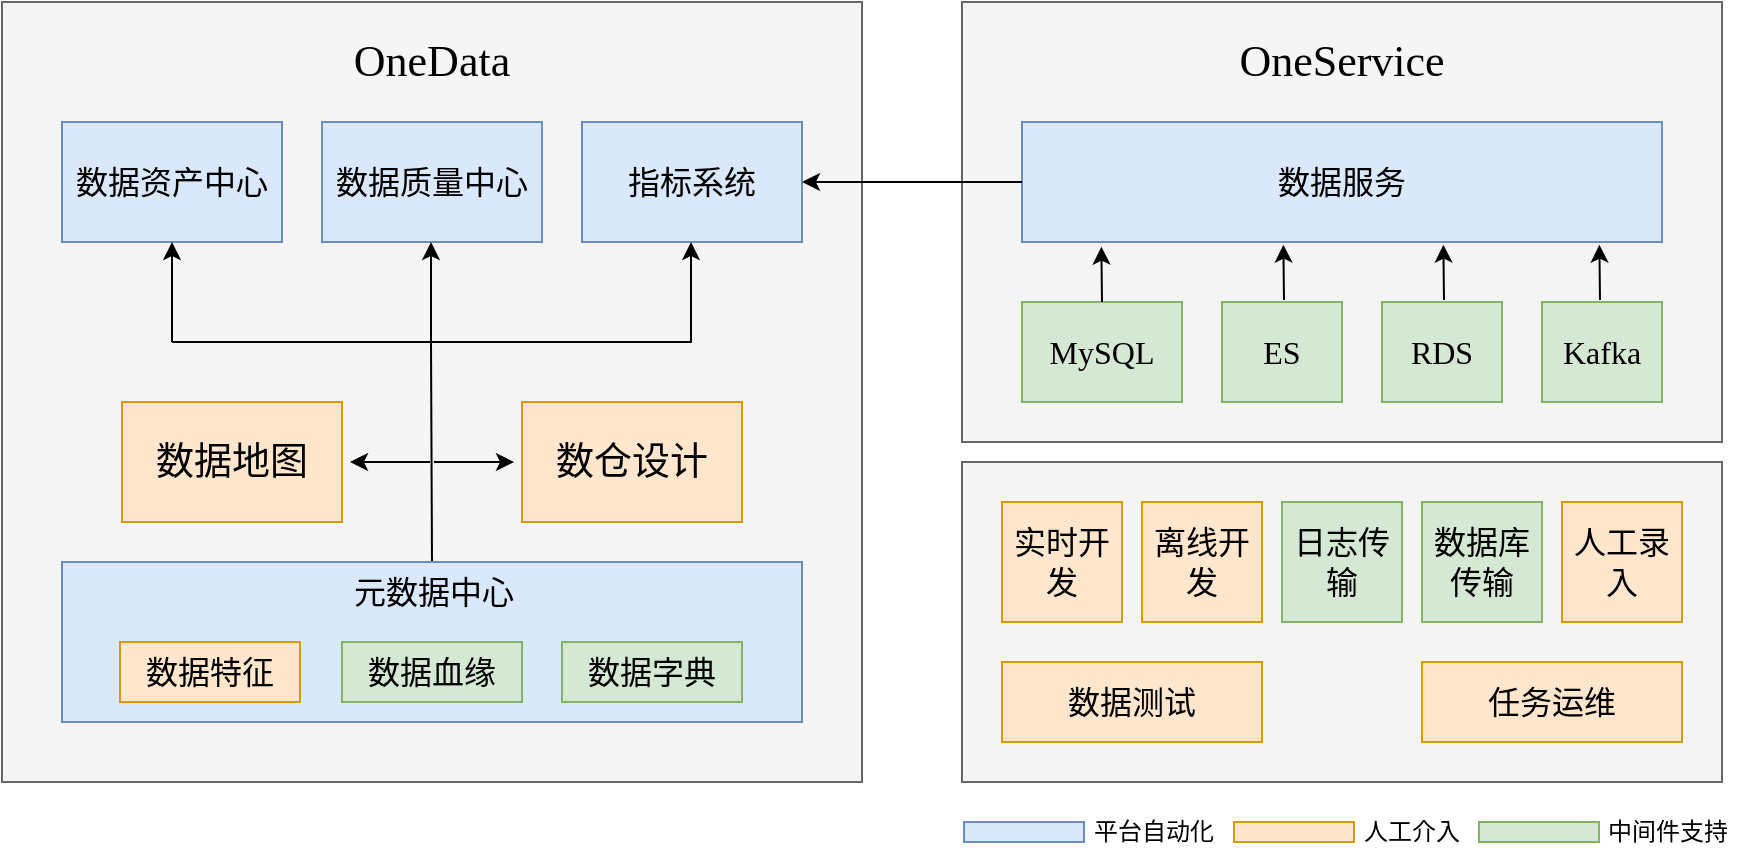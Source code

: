 <mxfile version="15.8.7" type="device"><diagram id="CL54ajLC9079X5xLNVSx" name="第 1 页"><mxGraphModel dx="1752" dy="666" grid="1" gridSize="10" guides="1" tooltips="1" connect="1" arrows="1" fold="1" page="1" pageScale="1" pageWidth="827" pageHeight="1169" math="0" shadow="0"><root><mxCell id="0"/><mxCell id="1" parent="0"/><mxCell id="7Nay_7tcOaBACnbDXZNa-43" value="" style="rounded=0;whiteSpace=wrap;html=1;fontFamily=Comic Sans MS;fontSize=16;fillColor=#f5f5f5;fontColor=#333333;strokeColor=#666666;" vertex="1" parent="1"><mxGeometry x="470" y="360" width="380" height="160" as="geometry"/></mxCell><mxCell id="7Nay_7tcOaBACnbDXZNa-22" value="" style="rounded=0;whiteSpace=wrap;html=1;fontFamily=Comic Sans MS;fontSize=16;fillColor=#f5f5f5;fontColor=#333333;strokeColor=#666666;" vertex="1" parent="1"><mxGeometry x="-10" y="130" width="430" height="390" as="geometry"/></mxCell><mxCell id="7Nay_7tcOaBACnbDXZNa-2" value="OneData" style="text;html=1;strokeColor=none;fillColor=none;align=center;verticalAlign=middle;whiteSpace=wrap;rounded=0;fontFamily=Comic Sans MS;fontSize=22;" vertex="1" parent="1"><mxGeometry x="150" y="140" width="110" height="40" as="geometry"/></mxCell><mxCell id="7Nay_7tcOaBACnbDXZNa-3" value="&lt;span style=&quot;font-size: 16px&quot;&gt;数据资产中心&lt;/span&gt;" style="rounded=0;whiteSpace=wrap;html=1;fontFamily=Comic Sans MS;fontSize=19;fillColor=#dae8fc;strokeColor=#6c8ebf;" vertex="1" parent="1"><mxGeometry x="20" y="190" width="110" height="60" as="geometry"/></mxCell><mxCell id="7Nay_7tcOaBACnbDXZNa-4" value="数据质量中心" style="rounded=0;whiteSpace=wrap;html=1;fontFamily=Comic Sans MS;fontSize=16;fillColor=#dae8fc;strokeColor=#6c8ebf;" vertex="1" parent="1"><mxGeometry x="150" y="190" width="110" height="60" as="geometry"/></mxCell><mxCell id="7Nay_7tcOaBACnbDXZNa-6" value="&lt;font style=&quot;font-size: 16px&quot;&gt;指标系统&lt;/font&gt;" style="rounded=0;whiteSpace=wrap;html=1;fontFamily=Comic Sans MS;fontSize=16;fillColor=#dae8fc;strokeColor=#6c8ebf;" vertex="1" parent="1"><mxGeometry x="280" y="190" width="110" height="60" as="geometry"/></mxCell><mxCell id="7Nay_7tcOaBACnbDXZNa-8" value="" style="endArrow=classic;html=1;rounded=0;fontFamily=Comic Sans MS;fontSize=16;entryX=0.5;entryY=1;entryDx=0;entryDy=0;" edge="1" parent="1" target="7Nay_7tcOaBACnbDXZNa-3"><mxGeometry width="50" height="50" relative="1" as="geometry"><mxPoint x="75" y="300" as="sourcePoint"/><mxPoint x="-180" y="350" as="targetPoint"/></mxGeometry></mxCell><mxCell id="7Nay_7tcOaBACnbDXZNa-9" value="" style="endArrow=classic;html=1;rounded=0;fontFamily=Comic Sans MS;fontSize=16;entryX=0.5;entryY=1;entryDx=0;entryDy=0;" edge="1" parent="1"><mxGeometry width="50" height="50" relative="1" as="geometry"><mxPoint x="204.5" y="300" as="sourcePoint"/><mxPoint x="204.5" y="250" as="targetPoint"/></mxGeometry></mxCell><mxCell id="7Nay_7tcOaBACnbDXZNa-10" value="" style="endArrow=classic;html=1;rounded=0;fontFamily=Comic Sans MS;fontSize=16;entryX=0.5;entryY=1;entryDx=0;entryDy=0;" edge="1" parent="1"><mxGeometry width="50" height="50" relative="1" as="geometry"><mxPoint x="334.5" y="300" as="sourcePoint"/><mxPoint x="334.5" y="250" as="targetPoint"/></mxGeometry></mxCell><mxCell id="7Nay_7tcOaBACnbDXZNa-11" value="" style="endArrow=none;html=1;rounded=0;fontFamily=Comic Sans MS;fontSize=16;" edge="1" parent="1"><mxGeometry width="50" height="50" relative="1" as="geometry"><mxPoint x="75" y="300" as="sourcePoint"/><mxPoint x="335" y="300" as="targetPoint"/></mxGeometry></mxCell><mxCell id="7Nay_7tcOaBACnbDXZNa-12" value="" style="endArrow=none;html=1;rounded=0;fontFamily=Comic Sans MS;fontSize=16;" edge="1" parent="1"><mxGeometry width="50" height="50" relative="1" as="geometry"><mxPoint x="205" y="410" as="sourcePoint"/><mxPoint x="204.5" y="300" as="targetPoint"/></mxGeometry></mxCell><mxCell id="7Nay_7tcOaBACnbDXZNa-13" value="数据地图" style="rounded=0;whiteSpace=wrap;html=1;fontFamily=Comic Sans MS;fontSize=19;fillColor=#ffe6cc;strokeColor=#d79b00;" vertex="1" parent="1"><mxGeometry x="50" y="330" width="110" height="60" as="geometry"/></mxCell><mxCell id="7Nay_7tcOaBACnbDXZNa-14" value="" style="endArrow=classic;html=1;rounded=0;fontFamily=Comic Sans MS;fontSize=16;exitX=1;exitY=0.5;exitDx=0;exitDy=0;entryX=1;entryY=0.5;entryDx=0;entryDy=0;" edge="1" parent="1"><mxGeometry width="50" height="50" relative="1" as="geometry"><mxPoint x="204" y="360" as="sourcePoint"/><mxPoint x="164" y="360" as="targetPoint"/></mxGeometry></mxCell><mxCell id="7Nay_7tcOaBACnbDXZNa-15" value="数仓设计" style="rounded=0;whiteSpace=wrap;html=1;fontFamily=Comic Sans MS;fontSize=19;fillColor=#ffe6cc;strokeColor=#d79b00;" vertex="1" parent="1"><mxGeometry x="250" y="330" width="110" height="60" as="geometry"/></mxCell><mxCell id="7Nay_7tcOaBACnbDXZNa-16" value="" style="endArrow=classic;html=1;rounded=0;fontFamily=Comic Sans MS;fontSize=16;exitX=1;exitY=0.5;exitDx=0;exitDy=0;" edge="1" parent="1"><mxGeometry width="50" height="50" relative="1" as="geometry"><mxPoint x="206" y="360" as="sourcePoint"/><mxPoint x="246" y="360" as="targetPoint"/></mxGeometry></mxCell><mxCell id="7Nay_7tcOaBACnbDXZNa-17" value="" style="rounded=0;whiteSpace=wrap;html=1;fontFamily=Comic Sans MS;fontSize=16;fillColor=#dae8fc;strokeColor=#6c8ebf;" vertex="1" parent="1"><mxGeometry x="20" y="410" width="370" height="80" as="geometry"/></mxCell><mxCell id="7Nay_7tcOaBACnbDXZNa-18" value="元数据中心" style="text;html=1;strokeColor=none;fillColor=none;align=center;verticalAlign=middle;whiteSpace=wrap;rounded=0;fontFamily=Comic Sans MS;fontSize=16;" vertex="1" parent="1"><mxGeometry x="126" y="410" width="160" height="30" as="geometry"/></mxCell><mxCell id="7Nay_7tcOaBACnbDXZNa-19" value="数据特征" style="rounded=0;whiteSpace=wrap;html=1;fontFamily=Comic Sans MS;fontSize=16;fillColor=#ffe6cc;strokeColor=#d79b00;" vertex="1" parent="1"><mxGeometry x="49" y="450" width="90" height="30" as="geometry"/></mxCell><mxCell id="7Nay_7tcOaBACnbDXZNa-20" value="数据血缘" style="rounded=0;whiteSpace=wrap;html=1;fontFamily=Comic Sans MS;fontSize=16;fillColor=#d5e8d4;strokeColor=#82b366;" vertex="1" parent="1"><mxGeometry x="160" y="450" width="90" height="30" as="geometry"/></mxCell><mxCell id="7Nay_7tcOaBACnbDXZNa-21" value="数据字典" style="rounded=0;whiteSpace=wrap;html=1;fontFamily=Comic Sans MS;fontSize=16;fillColor=#d5e8d4;strokeColor=#82b366;" vertex="1" parent="1"><mxGeometry x="270" y="450" width="90" height="30" as="geometry"/></mxCell><mxCell id="7Nay_7tcOaBACnbDXZNa-23" value="" style="rounded=0;whiteSpace=wrap;html=1;fontFamily=Comic Sans MS;fontSize=16;fillColor=#f5f5f5;fontColor=#333333;strokeColor=#666666;" vertex="1" parent="1"><mxGeometry x="470" y="130" width="380" height="220" as="geometry"/></mxCell><mxCell id="7Nay_7tcOaBACnbDXZNa-24" value="OneService" style="text;html=1;strokeColor=none;fillColor=none;align=center;verticalAlign=middle;whiteSpace=wrap;rounded=0;fontFamily=Comic Sans MS;fontSize=22;" vertex="1" parent="1"><mxGeometry x="605" y="140" width="110" height="40" as="geometry"/></mxCell><mxCell id="7Nay_7tcOaBACnbDXZNa-25" value="数据服务" style="rounded=0;whiteSpace=wrap;html=1;fontFamily=Comic Sans MS;fontSize=16;fillColor=#dae8fc;strokeColor=#6c8ebf;" vertex="1" parent="1"><mxGeometry x="500" y="190" width="320" height="60" as="geometry"/></mxCell><mxCell id="7Nay_7tcOaBACnbDXZNa-26" value="" style="endArrow=classic;html=1;rounded=0;fontFamily=Comic Sans MS;fontSize=16;entryX=1;entryY=0.5;entryDx=0;entryDy=0;exitX=0;exitY=0.5;exitDx=0;exitDy=0;" edge="1" parent="1" source="7Nay_7tcOaBACnbDXZNa-25" target="7Nay_7tcOaBACnbDXZNa-6"><mxGeometry width="50" height="50" relative="1" as="geometry"><mxPoint x="390" y="690" as="sourcePoint"/><mxPoint x="440" y="640" as="targetPoint"/></mxGeometry></mxCell><mxCell id="7Nay_7tcOaBACnbDXZNa-27" value="MySQL" style="rounded=0;whiteSpace=wrap;html=1;fontFamily=Comic Sans MS;fontSize=16;fillColor=#d5e8d4;strokeColor=#82b366;" vertex="1" parent="1"><mxGeometry x="500" y="280" width="80" height="50" as="geometry"/></mxCell><mxCell id="7Nay_7tcOaBACnbDXZNa-29" value="ES" style="rounded=0;whiteSpace=wrap;html=1;fontFamily=Comic Sans MS;fontSize=16;fillColor=#d5e8d4;strokeColor=#82b366;" vertex="1" parent="1"><mxGeometry x="600" y="280" width="60" height="50" as="geometry"/></mxCell><mxCell id="7Nay_7tcOaBACnbDXZNa-30" value="RDS" style="rounded=0;whiteSpace=wrap;html=1;fontFamily=Comic Sans MS;fontSize=16;fillColor=#d5e8d4;strokeColor=#82b366;" vertex="1" parent="1"><mxGeometry x="680" y="280" width="60" height="50" as="geometry"/></mxCell><mxCell id="7Nay_7tcOaBACnbDXZNa-31" value="Kafka" style="rounded=0;whiteSpace=wrap;html=1;fontFamily=Comic Sans MS;fontSize=16;fillColor=#d5e8d4;strokeColor=#82b366;" vertex="1" parent="1"><mxGeometry x="760" y="280" width="60" height="50" as="geometry"/></mxCell><mxCell id="7Nay_7tcOaBACnbDXZNa-32" value="" style="endArrow=classic;html=1;rounded=0;fontFamily=Comic Sans MS;fontSize=16;exitX=0.5;exitY=0;exitDx=0;exitDy=0;entryX=0.124;entryY=1.039;entryDx=0;entryDy=0;entryPerimeter=0;" edge="1" parent="1" source="7Nay_7tcOaBACnbDXZNa-27" target="7Nay_7tcOaBACnbDXZNa-25"><mxGeometry width="50" height="50" relative="1" as="geometry"><mxPoint x="540" y="490" as="sourcePoint"/><mxPoint x="590" y="440" as="targetPoint"/></mxGeometry></mxCell><mxCell id="7Nay_7tcOaBACnbDXZNa-33" value="" style="endArrow=classic;html=1;rounded=0;fontFamily=Comic Sans MS;fontSize=16;exitX=0.5;exitY=0;exitDx=0;exitDy=0;entryX=0.124;entryY=1.039;entryDx=0;entryDy=0;entryPerimeter=0;" edge="1" parent="1"><mxGeometry width="50" height="50" relative="1" as="geometry"><mxPoint x="631" y="279" as="sourcePoint"/><mxPoint x="630.68" y="251.34" as="targetPoint"/></mxGeometry></mxCell><mxCell id="7Nay_7tcOaBACnbDXZNa-34" value="" style="endArrow=classic;html=1;rounded=0;fontFamily=Comic Sans MS;fontSize=16;exitX=0.5;exitY=0;exitDx=0;exitDy=0;entryX=0.124;entryY=1.039;entryDx=0;entryDy=0;entryPerimeter=0;" edge="1" parent="1"><mxGeometry width="50" height="50" relative="1" as="geometry"><mxPoint x="711" y="279" as="sourcePoint"/><mxPoint x="710.68" y="251.34" as="targetPoint"/></mxGeometry></mxCell><mxCell id="7Nay_7tcOaBACnbDXZNa-35" value="" style="endArrow=classic;html=1;rounded=0;fontFamily=Comic Sans MS;fontSize=16;exitX=0.5;exitY=0;exitDx=0;exitDy=0;entryX=0.124;entryY=1.039;entryDx=0;entryDy=0;entryPerimeter=0;" edge="1" parent="1"><mxGeometry width="50" height="50" relative="1" as="geometry"><mxPoint x="789" y="279" as="sourcePoint"/><mxPoint x="788.68" y="251.34" as="targetPoint"/></mxGeometry></mxCell><mxCell id="7Nay_7tcOaBACnbDXZNa-36" value="实时开发" style="rounded=0;whiteSpace=wrap;html=1;fontFamily=Comic Sans MS;fontSize=16;fillColor=#ffe6cc;strokeColor=#d79b00;" vertex="1" parent="1"><mxGeometry x="490" y="380" width="60" height="60" as="geometry"/></mxCell><mxCell id="7Nay_7tcOaBACnbDXZNa-37" value="离线开发" style="rounded=0;whiteSpace=wrap;html=1;fontFamily=Comic Sans MS;fontSize=16;fillColor=#ffe6cc;strokeColor=#d79b00;" vertex="1" parent="1"><mxGeometry x="560" y="380" width="60" height="60" as="geometry"/></mxCell><mxCell id="7Nay_7tcOaBACnbDXZNa-38" value="日志传输" style="rounded=0;whiteSpace=wrap;html=1;fontFamily=Comic Sans MS;fontSize=16;fillColor=#d5e8d4;strokeColor=#82b366;" vertex="1" parent="1"><mxGeometry x="630" y="380" width="60" height="60" as="geometry"/></mxCell><mxCell id="7Nay_7tcOaBACnbDXZNa-39" value="数据库传输" style="rounded=0;whiteSpace=wrap;html=1;fontFamily=Comic Sans MS;fontSize=16;fillColor=#d5e8d4;strokeColor=#82b366;" vertex="1" parent="1"><mxGeometry x="700" y="380" width="60" height="60" as="geometry"/></mxCell><mxCell id="7Nay_7tcOaBACnbDXZNa-40" value="人工录入" style="rounded=0;whiteSpace=wrap;html=1;fontFamily=Comic Sans MS;fontSize=16;fillColor=#ffe6cc;strokeColor=#d79b00;" vertex="1" parent="1"><mxGeometry x="770" y="380" width="60" height="60" as="geometry"/></mxCell><mxCell id="7Nay_7tcOaBACnbDXZNa-41" value="数据测试" style="rounded=0;whiteSpace=wrap;html=1;fontFamily=Comic Sans MS;fontSize=16;fillColor=#ffe6cc;strokeColor=#d79b00;" vertex="1" parent="1"><mxGeometry x="490" y="460" width="130" height="40" as="geometry"/></mxCell><mxCell id="7Nay_7tcOaBACnbDXZNa-42" value="任务运维" style="rounded=0;whiteSpace=wrap;html=1;fontFamily=Comic Sans MS;fontSize=16;fillColor=#ffe6cc;strokeColor=#d79b00;" vertex="1" parent="1"><mxGeometry x="700" y="460" width="130" height="40" as="geometry"/></mxCell><mxCell id="7Nay_7tcOaBACnbDXZNa-44" value="" style="rounded=0;whiteSpace=wrap;html=1;fontFamily=Comic Sans MS;fontSize=16;strokeColor=#d79b00;fillColor=#ffe6cc;" vertex="1" parent="1"><mxGeometry x="606" y="540" width="60" height="10" as="geometry"/></mxCell><mxCell id="7Nay_7tcOaBACnbDXZNa-45" value="人工介入" style="text;html=1;strokeColor=none;fillColor=none;align=center;verticalAlign=middle;whiteSpace=wrap;rounded=0;fontFamily=Comic Sans MS;fontSize=12;" vertex="1" parent="1"><mxGeometry x="655" y="530" width="80" height="30" as="geometry"/></mxCell><mxCell id="7Nay_7tcOaBACnbDXZNa-46" value="" style="rounded=0;whiteSpace=wrap;html=1;fontFamily=Comic Sans MS;fontSize=16;strokeColor=#6c8ebf;fillColor=#dae8fc;" vertex="1" parent="1"><mxGeometry x="471" y="540" width="60" height="10" as="geometry"/></mxCell><mxCell id="7Nay_7tcOaBACnbDXZNa-47" value="平台自动化" style="text;html=1;strokeColor=none;fillColor=none;align=center;verticalAlign=middle;whiteSpace=wrap;rounded=0;fontFamily=Comic Sans MS;fontSize=12;" vertex="1" parent="1"><mxGeometry x="526" y="530" width="80" height="30" as="geometry"/></mxCell><mxCell id="7Nay_7tcOaBACnbDXZNa-48" value="" style="rounded=0;whiteSpace=wrap;html=1;fontFamily=Comic Sans MS;fontSize=16;strokeColor=#82b366;fillColor=#d5e8d4;" vertex="1" parent="1"><mxGeometry x="728.5" y="540" width="60" height="10" as="geometry"/></mxCell><mxCell id="7Nay_7tcOaBACnbDXZNa-49" value="中间件支持" style="text;html=1;strokeColor=none;fillColor=none;align=center;verticalAlign=middle;whiteSpace=wrap;rounded=0;fontFamily=Comic Sans MS;fontSize=12;" vertex="1" parent="1"><mxGeometry x="782.5" y="530" width="80" height="30" as="geometry"/></mxCell></root></mxGraphModel></diagram></mxfile>